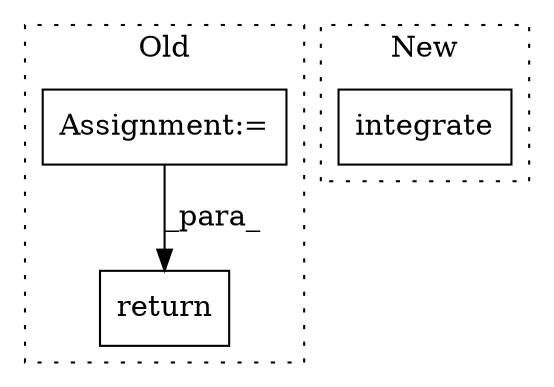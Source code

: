 digraph G {
subgraph cluster0 {
1 [label="return" a="41" s="24472" l="12" shape="box"];
3 [label="Assignment:=" a="7" s="23859" l="4" shape="box"];
label = "Old";
style="dotted";
}
subgraph cluster1 {
2 [label="integrate" a="32" s="24054" l="11" shape="box"];
label = "New";
style="dotted";
}
3 -> 1 [label="_para_"];
}